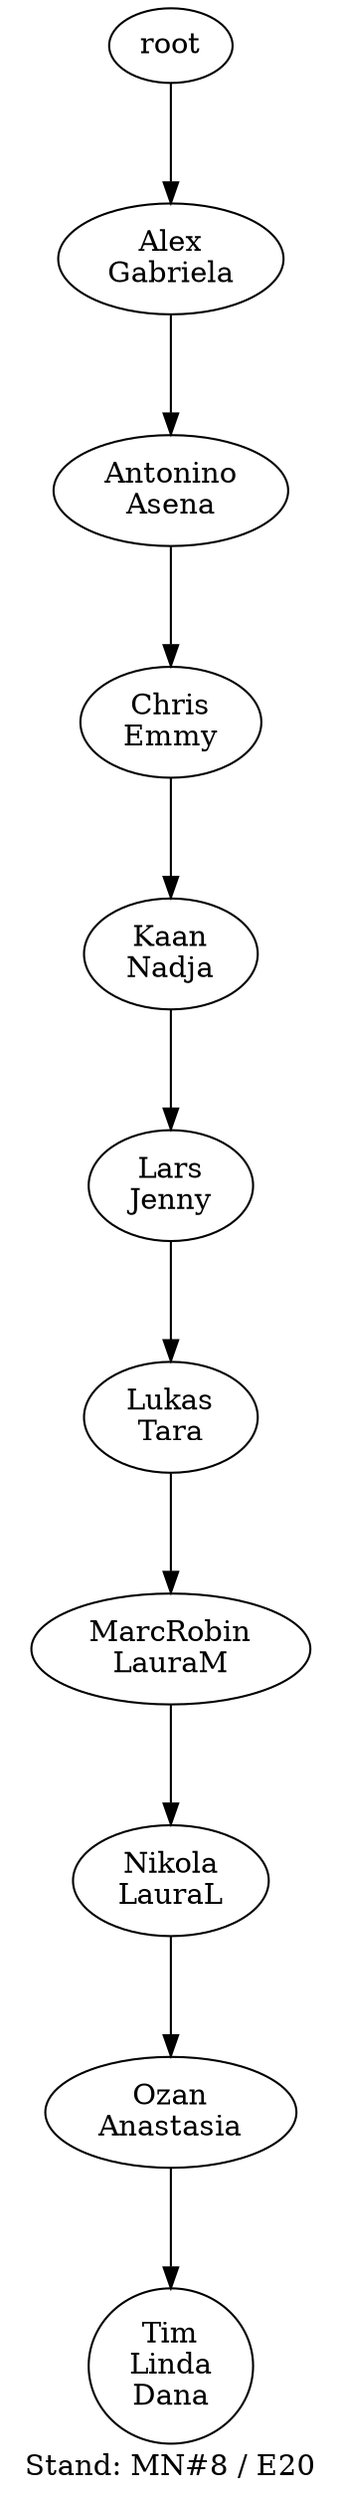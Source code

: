 digraph D { labelloc="b"; label="Stand: MN#8 / E20"; ranksep=0.8;
"root/3"[label="Alex\nGabriela"]
"root" -> "root/3";
"root/3/1"[label="Antonino\nAsena"]
"root/3" -> "root/3/1";
"root/3/1/2"[label="Chris\nEmmy"]
"root/3/1" -> "root/3/1/2";
"root/3/1/2/8"[label="Kaan\nNadja"]
"root/3/1/2" -> "root/3/1/2/8";
"root/3/1/2/8/4"[label="Lars\nJenny"]
"root/3/1/2/8" -> "root/3/1/2/8/4";
"root/3/1/2/8/4/9"[label="Lukas\nTara"]
"root/3/1/2/8/4" -> "root/3/1/2/8/4/9";
"root/3/1/2/8/4/9/6"[label="MarcRobin\nLauraM"]
"root/3/1/2/8/4/9" -> "root/3/1/2/8/4/9/6";
"root/3/1/2/8/4/9/6/5"[label="Nikola\nLauraL"]
"root/3/1/2/8/4/9/6" -> "root/3/1/2/8/4/9/6/5";
"root/3/1/2/8/4/9/6/5/0"[label="Ozan\nAnastasia"]
"root/3/1/2/8/4/9/6/5" -> "root/3/1/2/8/4/9/6/5/0";
"root/3/1/2/8/4/9/6/5/0/7,10"[label="Tim\nLinda\nDana"]
"root/3/1/2/8/4/9/6/5/0" -> "root/3/1/2/8/4/9/6/5/0/7,10";
}
